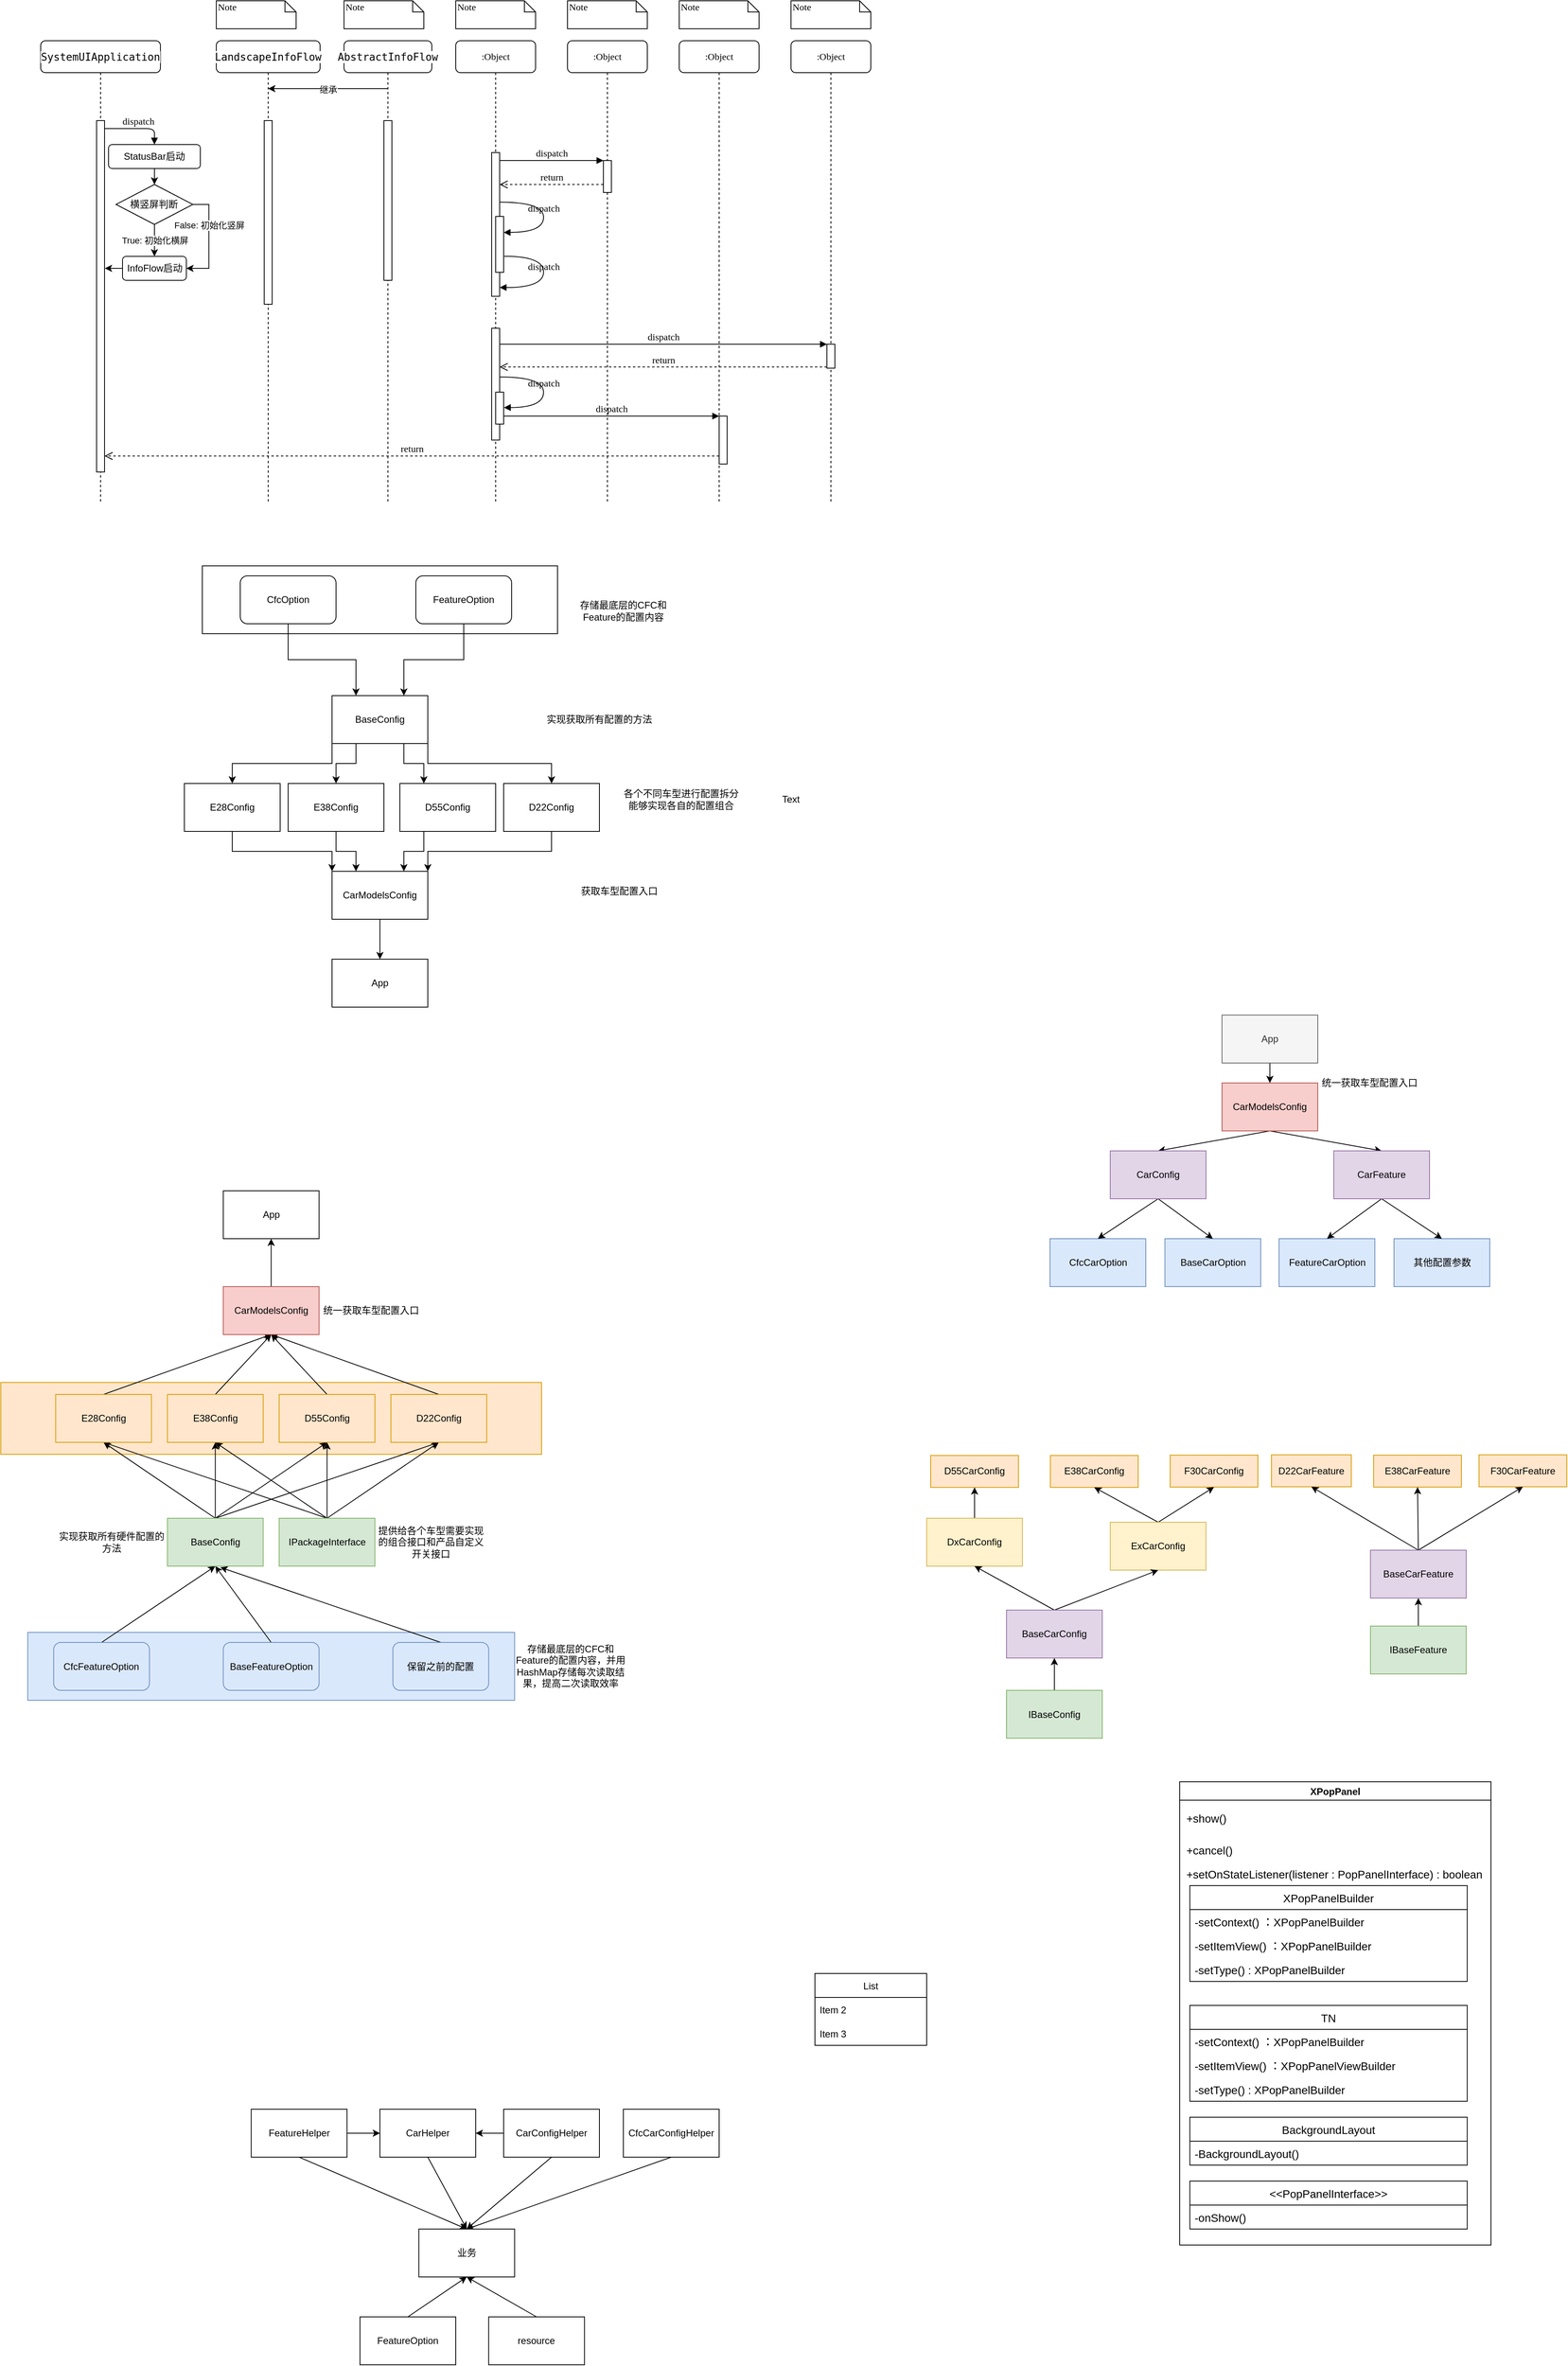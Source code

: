 <mxfile version="20.3.2" type="github">
  <diagram name="Page-1" id="13e1069c-82ec-6db2-03f1-153e76fe0fe0">
    <mxGraphModel dx="3411" dy="1058" grid="1" gridSize="10" guides="1" tooltips="1" connect="1" arrows="1" fold="1" page="1" pageScale="1" pageWidth="1100" pageHeight="850" background="none" math="0" shadow="0">
      <root>
        <mxCell id="0" />
        <mxCell id="1" parent="0" />
        <mxCell id="REH5YeQ6EN0uK2ZwVJsP-51" value="" style="rounded=0;whiteSpace=wrap;html=1;fillColor=#ffe6cc;strokeColor=#d79b00;" parent="1" vertex="1">
          <mxGeometry x="-30" y="1760" width="677.5" height="90" as="geometry" />
        </mxCell>
        <mxCell id="7baba1c4bc27f4b0-2" value="&lt;pre style=&quot;font-family: &amp;quot;JetBrains Mono&amp;quot;, monospace; font-size: 9.8pt;&quot;&gt;&lt;span style=&quot;background-color: rgb(255, 255, 255);&quot;&gt;LandscapeInfoFlow&lt;/span&gt;&lt;/pre&gt;" style="shape=umlLifeline;perimeter=lifelinePerimeter;whiteSpace=wrap;html=1;container=1;collapsible=0;recursiveResize=0;outlineConnect=0;rounded=1;shadow=0;comic=0;labelBackgroundColor=none;strokeWidth=1;fontFamily=Verdana;fontSize=12;align=center;" parent="1" vertex="1">
          <mxGeometry x="240" y="80" width="130" height="580" as="geometry" />
        </mxCell>
        <mxCell id="7baba1c4bc27f4b0-10" value="" style="html=1;points=[];perimeter=orthogonalPerimeter;rounded=0;shadow=0;comic=0;labelBackgroundColor=none;strokeWidth=1;fontFamily=Verdana;fontSize=12;align=center;" parent="7baba1c4bc27f4b0-2" vertex="1">
          <mxGeometry x="60" y="100" width="10" height="230" as="geometry" />
        </mxCell>
        <mxCell id="7baba1c4bc27f4b0-3" value="&lt;pre style=&quot;font-family: &amp;quot;JetBrains Mono&amp;quot;, monospace; font-size: 9.8pt;&quot;&gt;&lt;span style=&quot;background-color: rgb(255, 255, 255);&quot;&gt;AbstractInfoFlow&lt;/span&gt;&lt;/pre&gt;" style="shape=umlLifeline;perimeter=lifelinePerimeter;whiteSpace=wrap;html=1;container=1;collapsible=0;recursiveResize=0;outlineConnect=0;rounded=1;shadow=0;comic=0;labelBackgroundColor=none;strokeWidth=1;fontFamily=Verdana;fontSize=12;align=center;" parent="1" vertex="1">
          <mxGeometry x="400" y="80" width="110" height="580" as="geometry" />
        </mxCell>
        <mxCell id="7baba1c4bc27f4b0-13" value="" style="html=1;points=[];perimeter=orthogonalPerimeter;rounded=0;shadow=0;comic=0;labelBackgroundColor=none;strokeWidth=1;fontFamily=Verdana;fontSize=12;align=center;" parent="7baba1c4bc27f4b0-3" vertex="1">
          <mxGeometry x="50" y="100" width="10" height="200" as="geometry" />
        </mxCell>
        <mxCell id="7baba1c4bc27f4b0-4" value=":Object" style="shape=umlLifeline;perimeter=lifelinePerimeter;whiteSpace=wrap;html=1;container=1;collapsible=0;recursiveResize=0;outlineConnect=0;rounded=1;shadow=0;comic=0;labelBackgroundColor=none;strokeWidth=1;fontFamily=Verdana;fontSize=12;align=center;" parent="1" vertex="1">
          <mxGeometry x="540" y="80" width="100" height="580" as="geometry" />
        </mxCell>
        <mxCell id="7baba1c4bc27f4b0-5" value=":Object" style="shape=umlLifeline;perimeter=lifelinePerimeter;whiteSpace=wrap;html=1;container=1;collapsible=0;recursiveResize=0;outlineConnect=0;rounded=1;shadow=0;comic=0;labelBackgroundColor=none;strokeWidth=1;fontFamily=Verdana;fontSize=12;align=center;" parent="1" vertex="1">
          <mxGeometry x="680" y="80" width="100" height="580" as="geometry" />
        </mxCell>
        <mxCell id="7baba1c4bc27f4b0-6" value=":Object" style="shape=umlLifeline;perimeter=lifelinePerimeter;whiteSpace=wrap;html=1;container=1;collapsible=0;recursiveResize=0;outlineConnect=0;rounded=1;shadow=0;comic=0;labelBackgroundColor=none;strokeWidth=1;fontFamily=Verdana;fontSize=12;align=center;" parent="1" vertex="1">
          <mxGeometry x="820" y="80" width="100" height="580" as="geometry" />
        </mxCell>
        <mxCell id="7baba1c4bc27f4b0-7" value=":Object" style="shape=umlLifeline;perimeter=lifelinePerimeter;whiteSpace=wrap;html=1;container=1;collapsible=0;recursiveResize=0;outlineConnect=0;rounded=1;shadow=0;comic=0;labelBackgroundColor=none;strokeWidth=1;fontFamily=Verdana;fontSize=12;align=center;" parent="1" vertex="1">
          <mxGeometry x="960" y="80" width="100" height="580" as="geometry" />
        </mxCell>
        <mxCell id="7baba1c4bc27f4b0-8" value="&lt;pre style=&quot;font-family: &amp;quot;JetBrains Mono&amp;quot;, monospace; font-size: 9.8pt;&quot;&gt;&lt;span style=&quot;background-color: rgb(255, 255, 255);&quot;&gt;SystemUIApplication&lt;/span&gt;&lt;/pre&gt;" style="shape=umlLifeline;perimeter=lifelinePerimeter;whiteSpace=wrap;html=1;container=1;collapsible=0;recursiveResize=0;outlineConnect=0;rounded=1;shadow=0;comic=0;labelBackgroundColor=none;strokeWidth=1;fontFamily=Verdana;fontSize=12;align=center;" parent="1" vertex="1">
          <mxGeometry x="20" y="80" width="150" height="580" as="geometry" />
        </mxCell>
        <mxCell id="7baba1c4bc27f4b0-9" value="" style="html=1;points=[];perimeter=orthogonalPerimeter;rounded=0;shadow=0;comic=0;labelBackgroundColor=none;strokeWidth=1;fontFamily=Verdana;fontSize=12;align=center;" parent="7baba1c4bc27f4b0-8" vertex="1">
          <mxGeometry x="70" y="100" width="10" height="440" as="geometry" />
        </mxCell>
        <mxCell id="kc6IpkDuehsyUQbkv5Yk-7" value="True: 初始化横屏" style="edgeStyle=orthogonalEdgeStyle;rounded=0;orthogonalLoop=1;jettySize=auto;html=1;exitX=0.5;exitY=1;exitDx=0;exitDy=0;entryX=0.5;entryY=0;entryDx=0;entryDy=0;fontColor=#000000;" parent="7baba1c4bc27f4b0-8" source="kc6IpkDuehsyUQbkv5Yk-4" target="kc6IpkDuehsyUQbkv5Yk-6" edge="1">
          <mxGeometry relative="1" as="geometry" />
        </mxCell>
        <mxCell id="kc6IpkDuehsyUQbkv5Yk-8" style="edgeStyle=orthogonalEdgeStyle;rounded=0;orthogonalLoop=1;jettySize=auto;html=1;exitX=1;exitY=0.5;exitDx=0;exitDy=0;entryX=1;entryY=0.5;entryDx=0;entryDy=0;fontColor=#000000;" parent="7baba1c4bc27f4b0-8" source="kc6IpkDuehsyUQbkv5Yk-4" target="kc6IpkDuehsyUQbkv5Yk-6" edge="1">
          <mxGeometry relative="1" as="geometry" />
        </mxCell>
        <mxCell id="kc6IpkDuehsyUQbkv5Yk-9" value="False: 初始化竖屏" style="edgeLabel;html=1;align=center;verticalAlign=middle;resizable=0;points=[];fontColor=#000000;" parent="kc6IpkDuehsyUQbkv5Yk-8" vertex="1" connectable="0">
          <mxGeometry x="-0.383" relative="1" as="geometry">
            <mxPoint y="6" as="offset" />
          </mxGeometry>
        </mxCell>
        <mxCell id="kc6IpkDuehsyUQbkv5Yk-4" value="横竖屏判断" style="rhombus;whiteSpace=wrap;html=1;labelBackgroundColor=#FFFFFF;fontColor=#000000;" parent="7baba1c4bc27f4b0-8" vertex="1">
          <mxGeometry x="94.38" y="180" width="96.25" height="50" as="geometry" />
        </mxCell>
        <mxCell id="kc6IpkDuehsyUQbkv5Yk-5" style="edgeStyle=orthogonalEdgeStyle;rounded=0;orthogonalLoop=1;jettySize=auto;html=1;exitX=0.5;exitY=1;exitDx=0;exitDy=0;entryX=0.5;entryY=0;entryDx=0;entryDy=0;fontColor=#000000;" parent="7baba1c4bc27f4b0-8" source="kc6IpkDuehsyUQbkv5Yk-1" target="kc6IpkDuehsyUQbkv5Yk-4" edge="1">
          <mxGeometry relative="1" as="geometry" />
        </mxCell>
        <mxCell id="kc6IpkDuehsyUQbkv5Yk-1" value="StatusBar启动" style="rounded=1;whiteSpace=wrap;html=1;labelBackgroundColor=#FFFFFF;fontColor=#000000;" parent="7baba1c4bc27f4b0-8" vertex="1">
          <mxGeometry x="85" y="130" width="115" height="30" as="geometry" />
        </mxCell>
        <mxCell id="7baba1c4bc27f4b0-11" value="dispatch" style="html=1;verticalAlign=bottom;endArrow=block;labelBackgroundColor=none;fontFamily=Verdana;fontSize=12;edgeStyle=elbowEdgeStyle;elbow=vertical;entryX=0.5;entryY=0;entryDx=0;entryDy=0;" parent="7baba1c4bc27f4b0-8" source="7baba1c4bc27f4b0-9" target="kc6IpkDuehsyUQbkv5Yk-1" edge="1">
          <mxGeometry relative="1" as="geometry">
            <mxPoint x="200" y="100" as="sourcePoint" />
            <Array as="points">
              <mxPoint x="190" y="110" />
            </Array>
          </mxGeometry>
        </mxCell>
        <mxCell id="kc6IpkDuehsyUQbkv5Yk-10" style="edgeStyle=orthogonalEdgeStyle;rounded=0;orthogonalLoop=1;jettySize=auto;html=1;exitX=0;exitY=0.5;exitDx=0;exitDy=0;entryX=1.043;entryY=0.421;entryDx=0;entryDy=0;entryPerimeter=0;fontColor=#000000;" parent="7baba1c4bc27f4b0-8" source="kc6IpkDuehsyUQbkv5Yk-6" target="7baba1c4bc27f4b0-9" edge="1">
          <mxGeometry relative="1" as="geometry" />
        </mxCell>
        <mxCell id="kc6IpkDuehsyUQbkv5Yk-6" value="InfoFlow启动" style="rounded=1;whiteSpace=wrap;html=1;labelBackgroundColor=#FFFFFF;fontColor=#000000;" parent="7baba1c4bc27f4b0-8" vertex="1">
          <mxGeometry x="102.5" y="270" width="80" height="30" as="geometry" />
        </mxCell>
        <mxCell id="7baba1c4bc27f4b0-16" value="" style="html=1;points=[];perimeter=orthogonalPerimeter;rounded=0;shadow=0;comic=0;labelBackgroundColor=none;strokeWidth=1;fontFamily=Verdana;fontSize=12;align=center;" parent="1" vertex="1">
          <mxGeometry x="585" y="220" width="10" height="180" as="geometry" />
        </mxCell>
        <mxCell id="7baba1c4bc27f4b0-19" value="" style="html=1;points=[];perimeter=orthogonalPerimeter;rounded=0;shadow=0;comic=0;labelBackgroundColor=none;strokeWidth=1;fontFamily=Verdana;fontSize=12;align=center;" parent="1" vertex="1">
          <mxGeometry x="725" y="230" width="10" height="40" as="geometry" />
        </mxCell>
        <mxCell id="7baba1c4bc27f4b0-20" value="dispatch" style="html=1;verticalAlign=bottom;endArrow=block;entryX=0;entryY=0;labelBackgroundColor=none;fontFamily=Verdana;fontSize=12;edgeStyle=elbowEdgeStyle;elbow=vertical;" parent="1" source="7baba1c4bc27f4b0-16" target="7baba1c4bc27f4b0-19" edge="1">
          <mxGeometry relative="1" as="geometry">
            <mxPoint x="650" y="230" as="sourcePoint" />
          </mxGeometry>
        </mxCell>
        <mxCell id="7baba1c4bc27f4b0-21" value="return" style="html=1;verticalAlign=bottom;endArrow=open;dashed=1;endSize=8;labelBackgroundColor=none;fontFamily=Verdana;fontSize=12;edgeStyle=elbowEdgeStyle;elbow=vertical;" parent="1" source="7baba1c4bc27f4b0-19" target="7baba1c4bc27f4b0-16" edge="1">
          <mxGeometry relative="1" as="geometry">
            <mxPoint x="650" y="306" as="targetPoint" />
            <Array as="points">
              <mxPoint x="670" y="260" />
              <mxPoint x="700" y="260" />
            </Array>
          </mxGeometry>
        </mxCell>
        <mxCell id="7baba1c4bc27f4b0-22" value="" style="html=1;points=[];perimeter=orthogonalPerimeter;rounded=0;shadow=0;comic=0;labelBackgroundColor=none;strokeWidth=1;fontFamily=Verdana;fontSize=12;align=center;" parent="1" vertex="1">
          <mxGeometry x="585" y="440" width="10" height="140" as="geometry" />
        </mxCell>
        <mxCell id="7baba1c4bc27f4b0-25" value="" style="html=1;points=[];perimeter=orthogonalPerimeter;rounded=0;shadow=0;comic=0;labelBackgroundColor=none;strokeColor=#000000;strokeWidth=1;fillColor=#FFFFFF;fontFamily=Verdana;fontSize=12;fontColor=#000000;align=center;" parent="1" vertex="1">
          <mxGeometry x="1005" y="460" width="10" height="30" as="geometry" />
        </mxCell>
        <mxCell id="7baba1c4bc27f4b0-26" value="dispatch" style="html=1;verticalAlign=bottom;endArrow=block;entryX=0;entryY=0;labelBackgroundColor=none;fontFamily=Verdana;fontSize=12;" parent="1" source="7baba1c4bc27f4b0-22" target="7baba1c4bc27f4b0-25" edge="1">
          <mxGeometry relative="1" as="geometry">
            <mxPoint x="930" y="340" as="sourcePoint" />
          </mxGeometry>
        </mxCell>
        <mxCell id="7baba1c4bc27f4b0-27" value="return" style="html=1;verticalAlign=bottom;endArrow=open;dashed=1;endSize=8;exitX=0;exitY=0.95;labelBackgroundColor=none;fontFamily=Verdana;fontSize=12;" parent="1" source="7baba1c4bc27f4b0-25" target="7baba1c4bc27f4b0-22" edge="1">
          <mxGeometry relative="1" as="geometry">
            <mxPoint x="930" y="416" as="targetPoint" />
          </mxGeometry>
        </mxCell>
        <mxCell id="7baba1c4bc27f4b0-28" value="" style="html=1;points=[];perimeter=orthogonalPerimeter;rounded=0;shadow=0;comic=0;labelBackgroundColor=none;strokeWidth=1;fontFamily=Verdana;fontSize=12;align=center;" parent="1" vertex="1">
          <mxGeometry x="870" y="550" width="10" height="60" as="geometry" />
        </mxCell>
        <mxCell id="7baba1c4bc27f4b0-29" value="dispatch" style="html=1;verticalAlign=bottom;endArrow=block;entryX=0;entryY=0;labelBackgroundColor=none;fontFamily=Verdana;fontSize=12;edgeStyle=elbowEdgeStyle;elbow=vertical;" parent="1" source="7baba1c4bc27f4b0-37" target="7baba1c4bc27f4b0-28" edge="1">
          <mxGeometry relative="1" as="geometry">
            <mxPoint x="800" y="550" as="sourcePoint" />
          </mxGeometry>
        </mxCell>
        <mxCell id="7baba1c4bc27f4b0-30" value="return" style="html=1;verticalAlign=bottom;endArrow=open;dashed=1;endSize=8;labelBackgroundColor=none;fontFamily=Verdana;fontSize=12;edgeStyle=elbowEdgeStyle;elbow=vertical;" parent="1" source="7baba1c4bc27f4b0-28" target="7baba1c4bc27f4b0-9" edge="1">
          <mxGeometry relative="1" as="geometry">
            <mxPoint x="800" y="626" as="targetPoint" />
            <Array as="points">
              <mxPoint x="570" y="600" />
            </Array>
          </mxGeometry>
        </mxCell>
        <mxCell id="7baba1c4bc27f4b0-34" value="" style="html=1;points=[];perimeter=orthogonalPerimeter;rounded=0;shadow=0;comic=0;labelBackgroundColor=none;strokeWidth=1;fontFamily=Verdana;fontSize=12;align=center;" parent="1" vertex="1">
          <mxGeometry x="590" y="300" width="10" height="70" as="geometry" />
        </mxCell>
        <mxCell id="7baba1c4bc27f4b0-35" value="dispatch" style="html=1;verticalAlign=bottom;endArrow=block;labelBackgroundColor=none;fontFamily=Verdana;fontSize=12;elbow=vertical;edgeStyle=orthogonalEdgeStyle;curved=1;entryX=1;entryY=0.286;entryPerimeter=0;exitX=1.038;exitY=0.345;exitPerimeter=0;" parent="1" source="7baba1c4bc27f4b0-16" target="7baba1c4bc27f4b0-34" edge="1">
          <mxGeometry relative="1" as="geometry">
            <mxPoint x="465" y="230" as="sourcePoint" />
            <mxPoint x="595" y="230" as="targetPoint" />
            <Array as="points">
              <mxPoint x="650" y="282" />
              <mxPoint x="650" y="320" />
            </Array>
          </mxGeometry>
        </mxCell>
        <mxCell id="7baba1c4bc27f4b0-36" value="dispatch" style="html=1;verticalAlign=bottom;endArrow=block;labelBackgroundColor=none;fontFamily=Verdana;fontSize=12;elbow=vertical;edgeStyle=orthogonalEdgeStyle;curved=1;exitX=1.066;exitY=0.713;exitPerimeter=0;" parent="1" source="7baba1c4bc27f4b0-34" edge="1">
          <mxGeometry relative="1" as="geometry">
            <mxPoint x="610.333" y="350" as="sourcePoint" />
            <mxPoint x="595" y="389" as="targetPoint" />
            <Array as="points">
              <mxPoint x="650" y="350" />
              <mxPoint x="650" y="389" />
            </Array>
          </mxGeometry>
        </mxCell>
        <mxCell id="7baba1c4bc27f4b0-37" value="" style="html=1;points=[];perimeter=orthogonalPerimeter;rounded=0;shadow=0;comic=0;labelBackgroundColor=none;strokeWidth=1;fontFamily=Verdana;fontSize=12;align=center;" parent="1" vertex="1">
          <mxGeometry x="590" y="520" width="10" height="40" as="geometry" />
        </mxCell>
        <mxCell id="7baba1c4bc27f4b0-39" value="dispatch" style="html=1;verticalAlign=bottom;endArrow=block;labelBackgroundColor=none;fontFamily=Verdana;fontSize=12;elbow=vertical;edgeStyle=orthogonalEdgeStyle;curved=1;entryX=1;entryY=0.286;entryPerimeter=0;exitX=1.038;exitY=0.345;exitPerimeter=0;" parent="1" edge="1">
          <mxGeometry relative="1" as="geometry">
            <mxPoint x="595.333" y="501" as="sourcePoint" />
            <mxPoint x="600.333" y="539.333" as="targetPoint" />
            <Array as="points">
              <mxPoint x="650" y="501" />
              <mxPoint x="650" y="539" />
            </Array>
          </mxGeometry>
        </mxCell>
        <mxCell id="7baba1c4bc27f4b0-41" value="Note" style="shape=note;whiteSpace=wrap;html=1;size=14;verticalAlign=top;align=left;spacingTop=-6;rounded=0;shadow=0;comic=0;labelBackgroundColor=none;strokeWidth=1;fontFamily=Verdana;fontSize=12" parent="1" vertex="1">
          <mxGeometry x="240" y="30" width="100" height="35" as="geometry" />
        </mxCell>
        <mxCell id="7baba1c4bc27f4b0-42" value="Note" style="shape=note;whiteSpace=wrap;html=1;size=14;verticalAlign=top;align=left;spacingTop=-6;rounded=0;shadow=0;comic=0;labelBackgroundColor=none;strokeWidth=1;fontFamily=Verdana;fontSize=12" parent="1" vertex="1">
          <mxGeometry x="400" y="30" width="100" height="35" as="geometry" />
        </mxCell>
        <mxCell id="7baba1c4bc27f4b0-43" value="Note" style="shape=note;whiteSpace=wrap;html=1;size=14;verticalAlign=top;align=left;spacingTop=-6;rounded=0;shadow=0;comic=0;labelBackgroundColor=none;strokeWidth=1;fontFamily=Verdana;fontSize=12" parent="1" vertex="1">
          <mxGeometry x="540" y="30" width="100" height="35" as="geometry" />
        </mxCell>
        <mxCell id="7baba1c4bc27f4b0-44" value="Note" style="shape=note;whiteSpace=wrap;html=1;size=14;verticalAlign=top;align=left;spacingTop=-6;rounded=0;shadow=0;comic=0;labelBackgroundColor=none;strokeWidth=1;fontFamily=Verdana;fontSize=12" parent="1" vertex="1">
          <mxGeometry x="680" y="30" width="100" height="35" as="geometry" />
        </mxCell>
        <mxCell id="7baba1c4bc27f4b0-45" value="Note" style="shape=note;whiteSpace=wrap;html=1;size=14;verticalAlign=top;align=left;spacingTop=-6;rounded=0;shadow=0;comic=0;labelBackgroundColor=none;strokeWidth=1;fontFamily=Verdana;fontSize=12" parent="1" vertex="1">
          <mxGeometry x="820" y="30" width="100" height="35" as="geometry" />
        </mxCell>
        <mxCell id="7baba1c4bc27f4b0-46" value="Note" style="shape=note;whiteSpace=wrap;html=1;size=14;verticalAlign=top;align=left;spacingTop=-6;rounded=0;shadow=0;comic=0;labelBackgroundColor=none;strokeWidth=1;fontFamily=Verdana;fontSize=12" parent="1" vertex="1">
          <mxGeometry x="960" y="30" width="100" height="35" as="geometry" />
        </mxCell>
        <mxCell id="kc6IpkDuehsyUQbkv5Yk-12" value="" style="endArrow=classic;html=1;rounded=0;fontColor=#000000;" parent="1" source="7baba1c4bc27f4b0-3" target="7baba1c4bc27f4b0-2" edge="1">
          <mxGeometry width="50" height="50" relative="1" as="geometry">
            <mxPoint x="390" y="160" as="sourcePoint" />
            <mxPoint x="420" y="90" as="targetPoint" />
            <Array as="points">
              <mxPoint x="380" y="140" />
            </Array>
          </mxGeometry>
        </mxCell>
        <mxCell id="kc6IpkDuehsyUQbkv5Yk-13" value="继承" style="edgeLabel;html=1;align=center;verticalAlign=middle;resizable=0;points=[];fontColor=#000000;" parent="kc6IpkDuehsyUQbkv5Yk-12" vertex="1" connectable="0">
          <mxGeometry x="0.119" y="1" relative="1" as="geometry">
            <mxPoint x="9" as="offset" />
          </mxGeometry>
        </mxCell>
        <mxCell id="REH5YeQ6EN0uK2ZwVJsP-4" value="" style="verticalLabelPosition=bottom;verticalAlign=top;html=1;shape=mxgraph.basic.rect;fillColor2=none;strokeWidth=1;size=20;indent=5;" parent="1" vertex="1">
          <mxGeometry x="222.5" y="737.5" width="445" height="85" as="geometry" />
        </mxCell>
        <mxCell id="REH5YeQ6EN0uK2ZwVJsP-11" style="edgeStyle=orthogonalEdgeStyle;rounded=0;orthogonalLoop=1;jettySize=auto;html=1;exitX=0.5;exitY=1;exitDx=0;exitDy=0;entryX=0.25;entryY=0;entryDx=0;entryDy=0;" parent="1" source="REH5YeQ6EN0uK2ZwVJsP-1" target="REH5YeQ6EN0uK2ZwVJsP-10" edge="1">
          <mxGeometry relative="1" as="geometry" />
        </mxCell>
        <mxCell id="REH5YeQ6EN0uK2ZwVJsP-1" value="CfcOption" style="rounded=1;whiteSpace=wrap;html=1;" parent="1" vertex="1">
          <mxGeometry x="270" y="750" width="120" height="60" as="geometry" />
        </mxCell>
        <mxCell id="REH5YeQ6EN0uK2ZwVJsP-12" style="edgeStyle=orthogonalEdgeStyle;rounded=0;orthogonalLoop=1;jettySize=auto;html=1;entryX=0.75;entryY=0;entryDx=0;entryDy=0;" parent="1" source="REH5YeQ6EN0uK2ZwVJsP-2" target="REH5YeQ6EN0uK2ZwVJsP-10" edge="1">
          <mxGeometry relative="1" as="geometry" />
        </mxCell>
        <mxCell id="REH5YeQ6EN0uK2ZwVJsP-2" value="FeatureOption" style="rounded=1;whiteSpace=wrap;html=1;" parent="1" vertex="1">
          <mxGeometry x="490" y="750" width="120" height="60" as="geometry" />
        </mxCell>
        <mxCell id="REH5YeQ6EN0uK2ZwVJsP-19" style="edgeStyle=orthogonalEdgeStyle;rounded=0;orthogonalLoop=1;jettySize=auto;html=1;exitX=0;exitY=1;exitDx=0;exitDy=0;entryX=0.5;entryY=0;entryDx=0;entryDy=0;" parent="1" source="REH5YeQ6EN0uK2ZwVJsP-10" target="REH5YeQ6EN0uK2ZwVJsP-15" edge="1">
          <mxGeometry relative="1" as="geometry" />
        </mxCell>
        <mxCell id="REH5YeQ6EN0uK2ZwVJsP-20" style="edgeStyle=orthogonalEdgeStyle;rounded=0;orthogonalLoop=1;jettySize=auto;html=1;exitX=0.25;exitY=1;exitDx=0;exitDy=0;" parent="1" source="REH5YeQ6EN0uK2ZwVJsP-10" target="REH5YeQ6EN0uK2ZwVJsP-16" edge="1">
          <mxGeometry relative="1" as="geometry" />
        </mxCell>
        <mxCell id="REH5YeQ6EN0uK2ZwVJsP-21" style="edgeStyle=orthogonalEdgeStyle;rounded=0;orthogonalLoop=1;jettySize=auto;html=1;exitX=0.75;exitY=1;exitDx=0;exitDy=0;entryX=0.25;entryY=0;entryDx=0;entryDy=0;" parent="1" source="REH5YeQ6EN0uK2ZwVJsP-10" target="REH5YeQ6EN0uK2ZwVJsP-17" edge="1">
          <mxGeometry relative="1" as="geometry" />
        </mxCell>
        <mxCell id="REH5YeQ6EN0uK2ZwVJsP-22" style="edgeStyle=orthogonalEdgeStyle;rounded=0;orthogonalLoop=1;jettySize=auto;html=1;exitX=1;exitY=1;exitDx=0;exitDy=0;entryX=0.5;entryY=0;entryDx=0;entryDy=0;" parent="1" source="REH5YeQ6EN0uK2ZwVJsP-10" target="REH5YeQ6EN0uK2ZwVJsP-18" edge="1">
          <mxGeometry relative="1" as="geometry" />
        </mxCell>
        <mxCell id="REH5YeQ6EN0uK2ZwVJsP-10" value="BaseConfig" style="rounded=0;whiteSpace=wrap;html=1;" parent="1" vertex="1">
          <mxGeometry x="385" y="900" width="120" height="60" as="geometry" />
        </mxCell>
        <mxCell id="REH5YeQ6EN0uK2ZwVJsP-13" value="存储最底层的CFC和Feature的配置内容" style="text;html=1;strokeColor=none;fillColor=none;align=center;verticalAlign=middle;whiteSpace=wrap;rounded=0;" parent="1" vertex="1">
          <mxGeometry x="680" y="767.5" width="140" height="52.5" as="geometry" />
        </mxCell>
        <mxCell id="REH5YeQ6EN0uK2ZwVJsP-14" value="实现获取所有配置的方法" style="text;html=1;strokeColor=none;fillColor=none;align=center;verticalAlign=middle;whiteSpace=wrap;rounded=0;" parent="1" vertex="1">
          <mxGeometry x="650" y="905" width="140" height="50" as="geometry" />
        </mxCell>
        <mxCell id="REH5YeQ6EN0uK2ZwVJsP-26" style="edgeStyle=orthogonalEdgeStyle;rounded=0;orthogonalLoop=1;jettySize=auto;html=1;exitX=0.5;exitY=1;exitDx=0;exitDy=0;entryX=0;entryY=0;entryDx=0;entryDy=0;" parent="1" source="REH5YeQ6EN0uK2ZwVJsP-15" target="REH5YeQ6EN0uK2ZwVJsP-24" edge="1">
          <mxGeometry relative="1" as="geometry" />
        </mxCell>
        <mxCell id="REH5YeQ6EN0uK2ZwVJsP-15" value="E28Config" style="rounded=0;whiteSpace=wrap;html=1;" parent="1" vertex="1">
          <mxGeometry x="200" y="1010" width="120" height="60" as="geometry" />
        </mxCell>
        <mxCell id="REH5YeQ6EN0uK2ZwVJsP-27" style="edgeStyle=orthogonalEdgeStyle;rounded=0;orthogonalLoop=1;jettySize=auto;html=1;exitX=0.5;exitY=1;exitDx=0;exitDy=0;entryX=0.25;entryY=0;entryDx=0;entryDy=0;" parent="1" source="REH5YeQ6EN0uK2ZwVJsP-16" target="REH5YeQ6EN0uK2ZwVJsP-24" edge="1">
          <mxGeometry relative="1" as="geometry" />
        </mxCell>
        <mxCell id="REH5YeQ6EN0uK2ZwVJsP-16" value="E38Config" style="rounded=0;whiteSpace=wrap;html=1;" parent="1" vertex="1">
          <mxGeometry x="330" y="1010" width="120" height="60" as="geometry" />
        </mxCell>
        <mxCell id="REH5YeQ6EN0uK2ZwVJsP-28" style="edgeStyle=orthogonalEdgeStyle;rounded=0;orthogonalLoop=1;jettySize=auto;html=1;exitX=0.25;exitY=1;exitDx=0;exitDy=0;entryX=0.75;entryY=0;entryDx=0;entryDy=0;" parent="1" source="REH5YeQ6EN0uK2ZwVJsP-17" target="REH5YeQ6EN0uK2ZwVJsP-24" edge="1">
          <mxGeometry relative="1" as="geometry" />
        </mxCell>
        <mxCell id="REH5YeQ6EN0uK2ZwVJsP-17" value="D55Config" style="rounded=0;whiteSpace=wrap;html=1;" parent="1" vertex="1">
          <mxGeometry x="470" y="1010" width="120" height="60" as="geometry" />
        </mxCell>
        <mxCell id="REH5YeQ6EN0uK2ZwVJsP-29" style="edgeStyle=orthogonalEdgeStyle;rounded=0;orthogonalLoop=1;jettySize=auto;html=1;exitX=0.5;exitY=1;exitDx=0;exitDy=0;entryX=1;entryY=0;entryDx=0;entryDy=0;" parent="1" source="REH5YeQ6EN0uK2ZwVJsP-18" target="REH5YeQ6EN0uK2ZwVJsP-24" edge="1">
          <mxGeometry relative="1" as="geometry" />
        </mxCell>
        <mxCell id="REH5YeQ6EN0uK2ZwVJsP-18" value="D22Config" style="rounded=0;whiteSpace=wrap;html=1;" parent="1" vertex="1">
          <mxGeometry x="600" y="1010" width="120" height="60" as="geometry" />
        </mxCell>
        <mxCell id="REH5YeQ6EN0uK2ZwVJsP-23" value="各个不同车型进行配置拆分&lt;br&gt;能够实现各自的配置组合" style="text;html=1;strokeColor=none;fillColor=none;align=center;verticalAlign=middle;whiteSpace=wrap;rounded=0;" parent="1" vertex="1">
          <mxGeometry x="735" y="1000" width="175" height="60" as="geometry" />
        </mxCell>
        <mxCell id="REH5YeQ6EN0uK2ZwVJsP-33" style="edgeStyle=orthogonalEdgeStyle;rounded=0;orthogonalLoop=1;jettySize=auto;html=1;exitX=0.5;exitY=1;exitDx=0;exitDy=0;entryX=0.5;entryY=0;entryDx=0;entryDy=0;" parent="1" source="REH5YeQ6EN0uK2ZwVJsP-24" target="REH5YeQ6EN0uK2ZwVJsP-32" edge="1">
          <mxGeometry relative="1" as="geometry" />
        </mxCell>
        <mxCell id="REH5YeQ6EN0uK2ZwVJsP-24" value="CarModelsConfig" style="rounded=0;whiteSpace=wrap;html=1;" parent="1" vertex="1">
          <mxGeometry x="385" y="1120" width="120" height="60" as="geometry" />
        </mxCell>
        <mxCell id="REH5YeQ6EN0uK2ZwVJsP-31" value="获取车型配置入口" style="text;html=1;strokeColor=none;fillColor=none;align=center;verticalAlign=middle;whiteSpace=wrap;rounded=0;" parent="1" vertex="1">
          <mxGeometry x="680" y="1120" width="130" height="50" as="geometry" />
        </mxCell>
        <mxCell id="REH5YeQ6EN0uK2ZwVJsP-32" value="App" style="rounded=0;whiteSpace=wrap;html=1;" parent="1" vertex="1">
          <mxGeometry x="385" y="1230" width="120" height="60" as="geometry" />
        </mxCell>
        <mxCell id="REH5YeQ6EN0uK2ZwVJsP-34" value="Text" style="text;html=1;strokeColor=none;fillColor=none;align=center;verticalAlign=middle;whiteSpace=wrap;rounded=0;" parent="1" vertex="1">
          <mxGeometry x="930" y="1015" width="60" height="30" as="geometry" />
        </mxCell>
        <mxCell id="REH5YeQ6EN0uK2ZwVJsP-36" value="" style="verticalLabelPosition=bottom;verticalAlign=top;html=1;shape=mxgraph.basic.rect;fillColor2=none;strokeWidth=1;size=20;indent=5;fillColor=#dae8fc;strokeColor=#6c8ebf;" parent="1" vertex="1">
          <mxGeometry x="3.75" y="2073" width="610" height="85" as="geometry" />
        </mxCell>
        <mxCell id="REH5YeQ6EN0uK2ZwVJsP-70" style="edgeStyle=none;rounded=0;orthogonalLoop=1;jettySize=auto;html=1;exitX=0.5;exitY=0;exitDx=0;exitDy=0;entryX=0.5;entryY=1;entryDx=0;entryDy=0;" parent="1" source="REH5YeQ6EN0uK2ZwVJsP-37" target="REH5YeQ6EN0uK2ZwVJsP-40" edge="1">
          <mxGeometry relative="1" as="geometry" />
        </mxCell>
        <mxCell id="REH5YeQ6EN0uK2ZwVJsP-37" value="CfcFeatureOption" style="rounded=1;whiteSpace=wrap;html=1;fillColor=#dae8fc;strokeColor=#6c8ebf;" parent="1" vertex="1">
          <mxGeometry x="36.25" y="2085.5" width="120" height="60" as="geometry" />
        </mxCell>
        <mxCell id="REH5YeQ6EN0uK2ZwVJsP-71" style="edgeStyle=none;rounded=0;orthogonalLoop=1;jettySize=auto;html=1;exitX=0.5;exitY=0;exitDx=0;exitDy=0;entryX=0.5;entryY=1;entryDx=0;entryDy=0;" parent="1" source="REH5YeQ6EN0uK2ZwVJsP-38" target="REH5YeQ6EN0uK2ZwVJsP-40" edge="1">
          <mxGeometry relative="1" as="geometry" />
        </mxCell>
        <mxCell id="REH5YeQ6EN0uK2ZwVJsP-38" value="BaseFeatureOption" style="rounded=1;whiteSpace=wrap;html=1;fillColor=#dae8fc;strokeColor=#6c8ebf;" parent="1" vertex="1">
          <mxGeometry x="248.75" y="2085.5" width="120" height="60" as="geometry" />
        </mxCell>
        <mxCell id="REH5YeQ6EN0uK2ZwVJsP-72" style="edgeStyle=none;rounded=0;orthogonalLoop=1;jettySize=auto;html=1;exitX=0.5;exitY=0;exitDx=0;exitDy=0;entryX=0.553;entryY=1.026;entryDx=0;entryDy=0;entryPerimeter=0;" parent="1" source="REH5YeQ6EN0uK2ZwVJsP-39" target="REH5YeQ6EN0uK2ZwVJsP-40" edge="1">
          <mxGeometry relative="1" as="geometry" />
        </mxCell>
        <mxCell id="REH5YeQ6EN0uK2ZwVJsP-39" value="保留之前的配置" style="rounded=1;whiteSpace=wrap;html=1;fillColor=#dae8fc;strokeColor=#6c8ebf;" parent="1" vertex="1">
          <mxGeometry x="461.25" y="2085.5" width="120" height="60" as="geometry" />
        </mxCell>
        <mxCell id="REH5YeQ6EN0uK2ZwVJsP-62" style="edgeStyle=none;rounded=0;orthogonalLoop=1;jettySize=auto;html=1;exitX=0.5;exitY=0;exitDx=0;exitDy=0;entryX=0.5;entryY=1;entryDx=0;entryDy=0;" parent="1" source="REH5YeQ6EN0uK2ZwVJsP-40" target="REH5YeQ6EN0uK2ZwVJsP-47" edge="1">
          <mxGeometry relative="1" as="geometry" />
        </mxCell>
        <mxCell id="REH5YeQ6EN0uK2ZwVJsP-63" style="edgeStyle=none;rounded=0;orthogonalLoop=1;jettySize=auto;html=1;exitX=0.5;exitY=0;exitDx=0;exitDy=0;entryX=0.5;entryY=1;entryDx=0;entryDy=0;" parent="1" source="REH5YeQ6EN0uK2ZwVJsP-40" target="REH5YeQ6EN0uK2ZwVJsP-48" edge="1">
          <mxGeometry relative="1" as="geometry" />
        </mxCell>
        <mxCell id="REH5YeQ6EN0uK2ZwVJsP-64" style="edgeStyle=none;rounded=0;orthogonalLoop=1;jettySize=auto;html=1;exitX=0.5;exitY=0;exitDx=0;exitDy=0;entryX=0.5;entryY=1;entryDx=0;entryDy=0;" parent="1" source="REH5YeQ6EN0uK2ZwVJsP-40" target="REH5YeQ6EN0uK2ZwVJsP-49" edge="1">
          <mxGeometry relative="1" as="geometry" />
        </mxCell>
        <mxCell id="REH5YeQ6EN0uK2ZwVJsP-65" style="edgeStyle=none;rounded=0;orthogonalLoop=1;jettySize=auto;html=1;exitX=0.5;exitY=0;exitDx=0;exitDy=0;entryX=0.5;entryY=1;entryDx=0;entryDy=0;" parent="1" source="REH5YeQ6EN0uK2ZwVJsP-40" target="REH5YeQ6EN0uK2ZwVJsP-50" edge="1">
          <mxGeometry relative="1" as="geometry" />
        </mxCell>
        <mxCell id="REH5YeQ6EN0uK2ZwVJsP-40" value="BaseConfig" style="rounded=0;whiteSpace=wrap;html=1;fillColor=#d5e8d4;strokeColor=#82b366;" parent="1" vertex="1">
          <mxGeometry x="178.75" y="1930" width="120" height="60" as="geometry" />
        </mxCell>
        <mxCell id="REH5YeQ6EN0uK2ZwVJsP-66" style="edgeStyle=none;rounded=0;orthogonalLoop=1;jettySize=auto;html=1;exitX=0.5;exitY=0;exitDx=0;exitDy=0;entryX=0.5;entryY=1;entryDx=0;entryDy=0;" parent="1" source="REH5YeQ6EN0uK2ZwVJsP-46" target="REH5YeQ6EN0uK2ZwVJsP-47" edge="1">
          <mxGeometry relative="1" as="geometry">
            <mxPoint x="103.75" y="1880" as="targetPoint" />
          </mxGeometry>
        </mxCell>
        <mxCell id="REH5YeQ6EN0uK2ZwVJsP-67" style="edgeStyle=none;rounded=0;orthogonalLoop=1;jettySize=auto;html=1;exitX=0.5;exitY=0;exitDx=0;exitDy=0;entryX=0.5;entryY=1;entryDx=0;entryDy=0;" parent="1" source="REH5YeQ6EN0uK2ZwVJsP-46" target="REH5YeQ6EN0uK2ZwVJsP-48" edge="1">
          <mxGeometry relative="1" as="geometry" />
        </mxCell>
        <mxCell id="REH5YeQ6EN0uK2ZwVJsP-68" style="edgeStyle=none;rounded=0;orthogonalLoop=1;jettySize=auto;html=1;exitX=0.5;exitY=0;exitDx=0;exitDy=0;entryX=0.5;entryY=1;entryDx=0;entryDy=0;" parent="1" source="REH5YeQ6EN0uK2ZwVJsP-46" target="REH5YeQ6EN0uK2ZwVJsP-49" edge="1">
          <mxGeometry relative="1" as="geometry" />
        </mxCell>
        <mxCell id="REH5YeQ6EN0uK2ZwVJsP-69" style="edgeStyle=none;rounded=0;orthogonalLoop=1;jettySize=auto;html=1;exitX=0.5;exitY=0;exitDx=0;exitDy=0;entryX=0.5;entryY=1;entryDx=0;entryDy=0;" parent="1" source="REH5YeQ6EN0uK2ZwVJsP-46" target="REH5YeQ6EN0uK2ZwVJsP-50" edge="1">
          <mxGeometry relative="1" as="geometry" />
        </mxCell>
        <mxCell id="REH5YeQ6EN0uK2ZwVJsP-46" value="IPackageInterface" style="rounded=0;whiteSpace=wrap;html=1;fillColor=#d5e8d4;strokeColor=#82b366;" parent="1" vertex="1">
          <mxGeometry x="318.75" y="1930" width="120" height="60" as="geometry" />
        </mxCell>
        <mxCell id="REH5YeQ6EN0uK2ZwVJsP-77" style="edgeStyle=none;rounded=0;orthogonalLoop=1;jettySize=auto;html=1;exitX=0.5;exitY=0;exitDx=0;exitDy=0;entryX=0.5;entryY=1;entryDx=0;entryDy=0;" parent="1" source="REH5YeQ6EN0uK2ZwVJsP-47" target="REH5YeQ6EN0uK2ZwVJsP-76" edge="1">
          <mxGeometry relative="1" as="geometry" />
        </mxCell>
        <mxCell id="REH5YeQ6EN0uK2ZwVJsP-47" value="E28Config" style="rounded=0;whiteSpace=wrap;html=1;fillColor=#ffe6cc;strokeColor=#d79b00;" parent="1" vertex="1">
          <mxGeometry x="38.75" y="1775" width="120" height="60" as="geometry" />
        </mxCell>
        <mxCell id="REH5YeQ6EN0uK2ZwVJsP-78" style="edgeStyle=none;rounded=0;orthogonalLoop=1;jettySize=auto;html=1;exitX=0.5;exitY=0;exitDx=0;exitDy=0;entryX=0.5;entryY=1;entryDx=0;entryDy=0;" parent="1" source="REH5YeQ6EN0uK2ZwVJsP-48" target="REH5YeQ6EN0uK2ZwVJsP-76" edge="1">
          <mxGeometry relative="1" as="geometry" />
        </mxCell>
        <mxCell id="REH5YeQ6EN0uK2ZwVJsP-48" value="E38Config" style="rounded=0;whiteSpace=wrap;html=1;fillColor=#ffe6cc;strokeColor=#d79b00;" parent="1" vertex="1">
          <mxGeometry x="178.75" y="1775" width="120" height="60" as="geometry" />
        </mxCell>
        <mxCell id="REH5YeQ6EN0uK2ZwVJsP-79" style="edgeStyle=none;rounded=0;orthogonalLoop=1;jettySize=auto;html=1;exitX=0.5;exitY=0;exitDx=0;exitDy=0;entryX=0.5;entryY=1;entryDx=0;entryDy=0;" parent="1" source="REH5YeQ6EN0uK2ZwVJsP-49" target="REH5YeQ6EN0uK2ZwVJsP-76" edge="1">
          <mxGeometry relative="1" as="geometry">
            <mxPoint x="353.75" y="1730" as="targetPoint" />
          </mxGeometry>
        </mxCell>
        <mxCell id="REH5YeQ6EN0uK2ZwVJsP-49" value="D55Config" style="rounded=0;whiteSpace=wrap;html=1;fillColor=#ffe6cc;strokeColor=#d79b00;" parent="1" vertex="1">
          <mxGeometry x="318.75" y="1775" width="120" height="60" as="geometry" />
        </mxCell>
        <mxCell id="REH5YeQ6EN0uK2ZwVJsP-80" style="edgeStyle=none;rounded=0;orthogonalLoop=1;jettySize=auto;html=1;exitX=0.5;exitY=0;exitDx=0;exitDy=0;entryX=0.5;entryY=1;entryDx=0;entryDy=0;" parent="1" source="REH5YeQ6EN0uK2ZwVJsP-50" target="REH5YeQ6EN0uK2ZwVJsP-76" edge="1">
          <mxGeometry relative="1" as="geometry" />
        </mxCell>
        <mxCell id="REH5YeQ6EN0uK2ZwVJsP-50" value="D22Config" style="rounded=0;whiteSpace=wrap;html=1;fillColor=#ffe6cc;strokeColor=#d79b00;" parent="1" vertex="1">
          <mxGeometry x="458.75" y="1775" width="120" height="60" as="geometry" />
        </mxCell>
        <mxCell id="REH5YeQ6EN0uK2ZwVJsP-73" value="存储最底层的CFC和Feature的配置内容，并用HashMap存储每次读取结果，提高二次读取效率" style="text;html=1;strokeColor=none;fillColor=none;align=center;verticalAlign=middle;whiteSpace=wrap;rounded=0;" parent="1" vertex="1">
          <mxGeometry x="613.75" y="2089" width="140" height="52.5" as="geometry" />
        </mxCell>
        <mxCell id="REH5YeQ6EN0uK2ZwVJsP-74" value="实现获取所有硬件配置的方法" style="text;html=1;strokeColor=none;fillColor=none;align=center;verticalAlign=middle;whiteSpace=wrap;rounded=0;" parent="1" vertex="1">
          <mxGeometry x="38.75" y="1935" width="140" height="50" as="geometry" />
        </mxCell>
        <mxCell id="REH5YeQ6EN0uK2ZwVJsP-75" value="提供给各个车型需要实现的组合接口和产品自定义开关接口" style="text;html=1;strokeColor=none;fillColor=none;align=center;verticalAlign=middle;whiteSpace=wrap;rounded=0;" parent="1" vertex="1">
          <mxGeometry x="438.75" y="1935" width="140" height="50" as="geometry" />
        </mxCell>
        <mxCell id="REH5YeQ6EN0uK2ZwVJsP-83" style="edgeStyle=none;rounded=0;orthogonalLoop=1;jettySize=auto;html=1;exitX=0.5;exitY=0;exitDx=0;exitDy=0;entryX=0.5;entryY=1;entryDx=0;entryDy=0;" parent="1" source="REH5YeQ6EN0uK2ZwVJsP-76" target="REH5YeQ6EN0uK2ZwVJsP-82" edge="1">
          <mxGeometry relative="1" as="geometry" />
        </mxCell>
        <mxCell id="REH5YeQ6EN0uK2ZwVJsP-76" value="CarModelsConfig" style="rounded=0;whiteSpace=wrap;html=1;fillColor=#f8cecc;strokeColor=#b85450;" parent="1" vertex="1">
          <mxGeometry x="248.75" y="1640" width="120" height="60" as="geometry" />
        </mxCell>
        <mxCell id="REH5YeQ6EN0uK2ZwVJsP-81" value="统一获取车型配置入口" style="text;html=1;strokeColor=none;fillColor=none;align=center;verticalAlign=middle;whiteSpace=wrap;rounded=0;" parent="1" vertex="1">
          <mxGeometry x="368.75" y="1645" width="130" height="50" as="geometry" />
        </mxCell>
        <mxCell id="REH5YeQ6EN0uK2ZwVJsP-82" value="App" style="rounded=0;whiteSpace=wrap;html=1;" parent="1" vertex="1">
          <mxGeometry x="248.75" y="1520" width="120" height="60" as="geometry" />
        </mxCell>
        <mxCell id="REH5YeQ6EN0uK2ZwVJsP-87" style="edgeStyle=none;rounded=0;orthogonalLoop=1;jettySize=auto;html=1;exitX=1;exitY=0.5;exitDx=0;exitDy=0;entryX=0;entryY=0.5;entryDx=0;entryDy=0;" parent="1" source="REH5YeQ6EN0uK2ZwVJsP-84" target="REH5YeQ6EN0uK2ZwVJsP-85" edge="1">
          <mxGeometry relative="1" as="geometry" />
        </mxCell>
        <mxCell id="REH5YeQ6EN0uK2ZwVJsP-90" style="edgeStyle=none;rounded=0;orthogonalLoop=1;jettySize=auto;html=1;exitX=0.5;exitY=1;exitDx=0;exitDy=0;entryX=0.5;entryY=0;entryDx=0;entryDy=0;" parent="1" source="REH5YeQ6EN0uK2ZwVJsP-84" target="REH5YeQ6EN0uK2ZwVJsP-89" edge="1">
          <mxGeometry relative="1" as="geometry" />
        </mxCell>
        <mxCell id="REH5YeQ6EN0uK2ZwVJsP-84" value="FeatureHelper" style="rounded=0;whiteSpace=wrap;html=1;" parent="1" vertex="1">
          <mxGeometry x="283.75" y="2670" width="120" height="60" as="geometry" />
        </mxCell>
        <mxCell id="REH5YeQ6EN0uK2ZwVJsP-91" style="edgeStyle=none;rounded=0;orthogonalLoop=1;jettySize=auto;html=1;exitX=0.5;exitY=1;exitDx=0;exitDy=0;entryX=0.5;entryY=0;entryDx=0;entryDy=0;" parent="1" source="REH5YeQ6EN0uK2ZwVJsP-85" target="REH5YeQ6EN0uK2ZwVJsP-89" edge="1">
          <mxGeometry relative="1" as="geometry">
            <mxPoint x="610" y="2770" as="targetPoint" />
          </mxGeometry>
        </mxCell>
        <mxCell id="REH5YeQ6EN0uK2ZwVJsP-85" value="CarHelper" style="rounded=0;whiteSpace=wrap;html=1;" parent="1" vertex="1">
          <mxGeometry x="445" y="2670" width="120" height="60" as="geometry" />
        </mxCell>
        <mxCell id="REH5YeQ6EN0uK2ZwVJsP-92" style="edgeStyle=none;rounded=0;orthogonalLoop=1;jettySize=auto;html=1;exitX=0.5;exitY=1;exitDx=0;exitDy=0;entryX=0.5;entryY=0;entryDx=0;entryDy=0;" parent="1" source="XHQAuDr_FhuC9CiQz87_-7" target="REH5YeQ6EN0uK2ZwVJsP-89" edge="1">
          <mxGeometry relative="1" as="geometry">
            <mxPoint x="745" y="2730" as="sourcePoint" />
          </mxGeometry>
        </mxCell>
        <mxCell id="REH5YeQ6EN0uK2ZwVJsP-89" value="业务" style="rounded=0;whiteSpace=wrap;html=1;" parent="1" vertex="1">
          <mxGeometry x="493.75" y="2820" width="120" height="60" as="geometry" />
        </mxCell>
        <mxCell id="XHQAuDr_FhuC9CiQz87_-42" style="edgeStyle=none;rounded=0;orthogonalLoop=1;jettySize=auto;html=1;exitX=0.5;exitY=1;exitDx=0;exitDy=0;entryX=0.5;entryY=0;entryDx=0;entryDy=0;" parent="1" source="u1V4kBowGzfQfwBK12-E-2" target="XHQAuDr_FhuC9CiQz87_-34" edge="1">
          <mxGeometry relative="1" as="geometry" />
        </mxCell>
        <mxCell id="XHQAuDr_FhuC9CiQz87_-43" style="edgeStyle=none;rounded=0;orthogonalLoop=1;jettySize=auto;html=1;exitX=0.5;exitY=1;exitDx=0;exitDy=0;entryX=0.5;entryY=0;entryDx=0;entryDy=0;" parent="1" source="u1V4kBowGzfQfwBK12-E-2" target="XHQAuDr_FhuC9CiQz87_-33" edge="1">
          <mxGeometry relative="1" as="geometry" />
        </mxCell>
        <mxCell id="u1V4kBowGzfQfwBK12-E-2" value="CarModelsConfig" style="rounded=0;whiteSpace=wrap;html=1;fillColor=#f8cecc;strokeColor=#b85450;" parent="1" vertex="1">
          <mxGeometry x="1500" y="1385" width="120" height="60" as="geometry" />
        </mxCell>
        <mxCell id="u1V4kBowGzfQfwBK12-E-3" value="统一获取车型配置入口" style="text;html=1;strokeColor=none;fillColor=none;align=center;verticalAlign=middle;whiteSpace=wrap;rounded=0;" parent="1" vertex="1">
          <mxGeometry x="1620" y="1360" width="130" height="50" as="geometry" />
        </mxCell>
        <mxCell id="XHQAuDr_FhuC9CiQz87_-41" style="edgeStyle=none;rounded=0;orthogonalLoop=1;jettySize=auto;html=1;exitX=0.5;exitY=1;exitDx=0;exitDy=0;entryX=0.5;entryY=0;entryDx=0;entryDy=0;" parent="1" source="u1V4kBowGzfQfwBK12-E-4" target="u1V4kBowGzfQfwBK12-E-2" edge="1">
          <mxGeometry relative="1" as="geometry" />
        </mxCell>
        <mxCell id="u1V4kBowGzfQfwBK12-E-4" value="App" style="rounded=0;whiteSpace=wrap;html=1;fillColor=#f5f5f5;fontColor=#333333;strokeColor=#666666;" parent="1" vertex="1">
          <mxGeometry x="1500" y="1300" width="120" height="60" as="geometry" />
        </mxCell>
        <mxCell id="XHQAuDr_FhuC9CiQz87_-27" style="edgeStyle=none;rounded=0;orthogonalLoop=1;jettySize=auto;html=1;exitX=0.5;exitY=0;exitDx=0;exitDy=0;entryX=0.5;entryY=1;entryDx=0;entryDy=0;" parent="1" source="u1V4kBowGzfQfwBK12-E-5" target="XHQAuDr_FhuC9CiQz87_-1" edge="1">
          <mxGeometry relative="1" as="geometry" />
        </mxCell>
        <mxCell id="u1V4kBowGzfQfwBK12-E-5" value="IBaseConfig" style="rounded=0;whiteSpace=wrap;html=1;fillColor=#d5e8d4;strokeColor=#82b366;" parent="1" vertex="1">
          <mxGeometry x="1230" y="2145.5" width="120" height="60" as="geometry" />
        </mxCell>
        <mxCell id="XHQAuDr_FhuC9CiQz87_-30" style="edgeStyle=none;rounded=0;orthogonalLoop=1;jettySize=auto;html=1;exitX=0.5;exitY=0;exitDx=0;exitDy=0;entryX=0.5;entryY=1;entryDx=0;entryDy=0;" parent="1" source="u1V4kBowGzfQfwBK12-E-6" target="u1V4kBowGzfQfwBK12-E-42" edge="1">
          <mxGeometry relative="1" as="geometry" />
        </mxCell>
        <mxCell id="u1V4kBowGzfQfwBK12-E-6" value="IBaseFeature" style="rounded=0;whiteSpace=wrap;html=1;fillColor=#d5e8d4;strokeColor=#82b366;" parent="1" vertex="1">
          <mxGeometry x="1686" y="2065" width="120" height="60" as="geometry" />
        </mxCell>
        <mxCell id="u1V4kBowGzfQfwBK12-E-10" value="D55CarConfig" style="rounded=0;whiteSpace=wrap;html=1;fillColor=#ffe6cc;strokeColor=#d79b00;" parent="1" vertex="1">
          <mxGeometry x="1135" y="1851.39" width="110" height="40" as="geometry" />
        </mxCell>
        <mxCell id="u1V4kBowGzfQfwBK12-E-12" value="E38CarConfig" style="rounded=0;whiteSpace=wrap;html=1;fillColor=#ffe6cc;strokeColor=#d79b00;" parent="1" vertex="1">
          <mxGeometry x="1285" y="1851.39" width="110" height="40" as="geometry" />
        </mxCell>
        <mxCell id="u1V4kBowGzfQfwBK12-E-18" value="F30CarConfig" style="rounded=0;whiteSpace=wrap;html=1;fillColor=#ffe6cc;strokeColor=#d79b00;" parent="1" vertex="1">
          <mxGeometry x="1435" y="1851" width="110" height="40" as="geometry" />
        </mxCell>
        <mxCell id="u1V4kBowGzfQfwBK12-E-23" value="D22CarFeature" style="rounded=0;whiteSpace=wrap;html=1;fillColor=#ffe6cc;strokeColor=#d79b00;" parent="1" vertex="1">
          <mxGeometry x="1562" y="1850.61" width="100" height="40" as="geometry" />
        </mxCell>
        <mxCell id="u1V4kBowGzfQfwBK12-E-26" value="E38CarFeature" style="rounded=0;whiteSpace=wrap;html=1;fillColor=#ffe6cc;strokeColor=#d79b00;" parent="1" vertex="1">
          <mxGeometry x="1690" y="1851" width="110" height="40" as="geometry" />
        </mxCell>
        <mxCell id="u1V4kBowGzfQfwBK12-E-27" value="F30CarFeature" style="rounded=0;whiteSpace=wrap;html=1;fillColor=#ffe6cc;strokeColor=#d79b00;" parent="1" vertex="1">
          <mxGeometry x="1822" y="1850.61" width="110" height="40" as="geometry" />
        </mxCell>
        <mxCell id="u1V4kBowGzfQfwBK12-E-28" style="edgeStyle=none;rounded=0;orthogonalLoop=1;jettySize=auto;html=1;exitX=0;exitY=0.75;exitDx=0;exitDy=0;fillColor=#ffe6cc;strokeColor=#d79b00;" parent="1" edge="1">
          <mxGeometry relative="1" as="geometry">
            <mxPoint x="1560" y="1880.61" as="sourcePoint" />
            <mxPoint x="1560" y="1880.61" as="targetPoint" />
          </mxGeometry>
        </mxCell>
        <mxCell id="u1V4kBowGzfQfwBK12-E-38" style="edgeStyle=none;rounded=0;orthogonalLoop=1;jettySize=auto;html=1;exitX=0.5;exitY=0;exitDx=0;exitDy=0;entryX=0.5;entryY=1;entryDx=0;entryDy=0;" parent="1" source="u1V4kBowGzfQfwBK12-E-35" target="u1V4kBowGzfQfwBK12-E-10" edge="1">
          <mxGeometry relative="1" as="geometry" />
        </mxCell>
        <mxCell id="u1V4kBowGzfQfwBK12-E-35" value="DxCarConfig" style="rounded=0;whiteSpace=wrap;html=1;fillColor=#fff2cc;strokeColor=#d6b656;flipH=0;" parent="1" vertex="1">
          <mxGeometry x="1130" y="1930" width="120" height="60" as="geometry" />
        </mxCell>
        <mxCell id="u1V4kBowGzfQfwBK12-E-40" style="edgeStyle=none;rounded=0;orthogonalLoop=1;jettySize=auto;html=1;exitX=0.5;exitY=0;exitDx=0;exitDy=0;entryX=0.5;entryY=1;entryDx=0;entryDy=0;" parent="1" source="u1V4kBowGzfQfwBK12-E-36" target="u1V4kBowGzfQfwBK12-E-12" edge="1">
          <mxGeometry relative="1" as="geometry" />
        </mxCell>
        <mxCell id="u1V4kBowGzfQfwBK12-E-41" style="edgeStyle=none;rounded=0;orthogonalLoop=1;jettySize=auto;html=1;exitX=0.5;exitY=0;exitDx=0;exitDy=0;entryX=0.5;entryY=1;entryDx=0;entryDy=0;" parent="1" source="u1V4kBowGzfQfwBK12-E-36" target="u1V4kBowGzfQfwBK12-E-18" edge="1">
          <mxGeometry relative="1" as="geometry" />
        </mxCell>
        <mxCell id="u1V4kBowGzfQfwBK12-E-36" value="ExCarConfig" style="rounded=0;whiteSpace=wrap;html=1;fillColor=#fff2cc;strokeColor=#d6b656;flipH=0;" parent="1" vertex="1">
          <mxGeometry x="1360" y="1935" width="120" height="60" as="geometry" />
        </mxCell>
        <mxCell id="u1V4kBowGzfQfwBK12-E-43" style="edgeStyle=none;rounded=0;orthogonalLoop=1;jettySize=auto;html=1;exitX=0.5;exitY=0;exitDx=0;exitDy=0;entryX=0.5;entryY=1;entryDx=0;entryDy=0;" parent="1" source="u1V4kBowGzfQfwBK12-E-42" target="u1V4kBowGzfQfwBK12-E-23" edge="1">
          <mxGeometry relative="1" as="geometry" />
        </mxCell>
        <mxCell id="u1V4kBowGzfQfwBK12-E-46" style="edgeStyle=none;rounded=0;orthogonalLoop=1;jettySize=auto;html=1;exitX=0.5;exitY=0;exitDx=0;exitDy=0;entryX=0.5;entryY=1;entryDx=0;entryDy=0;" parent="1" source="u1V4kBowGzfQfwBK12-E-42" target="u1V4kBowGzfQfwBK12-E-26" edge="1">
          <mxGeometry relative="1" as="geometry" />
        </mxCell>
        <mxCell id="u1V4kBowGzfQfwBK12-E-47" style="edgeStyle=none;rounded=0;orthogonalLoop=1;jettySize=auto;html=1;exitX=0.5;exitY=0;exitDx=0;exitDy=0;entryX=0.5;entryY=1;entryDx=0;entryDy=0;" parent="1" source="u1V4kBowGzfQfwBK12-E-42" target="u1V4kBowGzfQfwBK12-E-27" edge="1">
          <mxGeometry relative="1" as="geometry" />
        </mxCell>
        <mxCell id="u1V4kBowGzfQfwBK12-E-42" value="BaseCarFeature" style="rounded=0;whiteSpace=wrap;html=1;fillColor=#e1d5e7;strokeColor=#9673a6;flipH=0;" parent="1" vertex="1">
          <mxGeometry x="1686" y="1970" width="120" height="60" as="geometry" />
        </mxCell>
        <mxCell id="u1V4kBowGzfQfwBK12-E-48" value="CfcCarOption" style="rounded=0;whiteSpace=wrap;html=1;fillColor=#dae8fc;strokeColor=#6c8ebf;" parent="1" vertex="1">
          <mxGeometry x="1284.5" y="1580" width="120" height="60" as="geometry" />
        </mxCell>
        <mxCell id="u1V4kBowGzfQfwBK12-E-49" value="BaseCarOption" style="rounded=0;whiteSpace=wrap;html=1;fillColor=#dae8fc;strokeColor=#6c8ebf;" parent="1" vertex="1">
          <mxGeometry x="1428.5" y="1580" width="120" height="60" as="geometry" />
        </mxCell>
        <mxCell id="u1V4kBowGzfQfwBK12-E-57" value="FeatureCarOption" style="rounded=0;whiteSpace=wrap;html=1;fillColor=#dae8fc;strokeColor=#6c8ebf;" parent="1" vertex="1">
          <mxGeometry x="1571.5" y="1580" width="120" height="60" as="geometry" />
        </mxCell>
        <mxCell id="XHQAuDr_FhuC9CiQz87_-3" style="edgeStyle=none;rounded=0;orthogonalLoop=1;jettySize=auto;html=1;exitX=0.5;exitY=0;exitDx=0;exitDy=0;entryX=0.5;entryY=1;entryDx=0;entryDy=0;" parent="1" source="XHQAuDr_FhuC9CiQz87_-1" target="u1V4kBowGzfQfwBK12-E-35" edge="1">
          <mxGeometry relative="1" as="geometry" />
        </mxCell>
        <mxCell id="XHQAuDr_FhuC9CiQz87_-4" style="edgeStyle=none;rounded=0;orthogonalLoop=1;jettySize=auto;html=1;exitX=0.5;exitY=0;exitDx=0;exitDy=0;entryX=0.5;entryY=1;entryDx=0;entryDy=0;" parent="1" source="XHQAuDr_FhuC9CiQz87_-1" target="u1V4kBowGzfQfwBK12-E-36" edge="1">
          <mxGeometry relative="1" as="geometry" />
        </mxCell>
        <mxCell id="XHQAuDr_FhuC9CiQz87_-1" value="BaseCarConfig" style="rounded=0;whiteSpace=wrap;html=1;fillColor=#e1d5e7;strokeColor=#9673a6;" parent="1" vertex="1">
          <mxGeometry x="1230" y="2045" width="120" height="60" as="geometry" />
        </mxCell>
        <mxCell id="XHQAuDr_FhuC9CiQz87_-8" style="edgeStyle=none;rounded=0;orthogonalLoop=1;jettySize=auto;html=1;exitX=0.5;exitY=1;exitDx=0;exitDy=0;entryX=0.5;entryY=0;entryDx=0;entryDy=0;" parent="1" source="XHQAuDr_FhuC9CiQz87_-6" target="REH5YeQ6EN0uK2ZwVJsP-89" edge="1">
          <mxGeometry relative="1" as="geometry" />
        </mxCell>
        <mxCell id="XHQAuDr_FhuC9CiQz87_-9" style="edgeStyle=none;rounded=0;orthogonalLoop=1;jettySize=auto;html=1;exitX=0;exitY=0.5;exitDx=0;exitDy=0;entryX=1;entryY=0.5;entryDx=0;entryDy=0;" parent="1" source="XHQAuDr_FhuC9CiQz87_-6" target="REH5YeQ6EN0uK2ZwVJsP-85" edge="1">
          <mxGeometry relative="1" as="geometry" />
        </mxCell>
        <mxCell id="XHQAuDr_FhuC9CiQz87_-6" value="CarConfigHelper" style="rounded=0;whiteSpace=wrap;html=1;" parent="1" vertex="1">
          <mxGeometry x="600" y="2670" width="120" height="60" as="geometry" />
        </mxCell>
        <mxCell id="XHQAuDr_FhuC9CiQz87_-7" value="CfcCarConfigHelper" style="rounded=0;whiteSpace=wrap;html=1;" parent="1" vertex="1">
          <mxGeometry x="750" y="2670" width="120" height="60" as="geometry" />
        </mxCell>
        <mxCell id="XHQAuDr_FhuC9CiQz87_-17" style="edgeStyle=none;rounded=0;orthogonalLoop=1;jettySize=auto;html=1;exitX=0.5;exitY=0;exitDx=0;exitDy=0;entryX=0.5;entryY=1;entryDx=0;entryDy=0;" parent="1" source="XHQAuDr_FhuC9CiQz87_-11" target="REH5YeQ6EN0uK2ZwVJsP-89" edge="1">
          <mxGeometry relative="1" as="geometry" />
        </mxCell>
        <mxCell id="XHQAuDr_FhuC9CiQz87_-11" value="resource" style="rounded=0;whiteSpace=wrap;html=1;" parent="1" vertex="1">
          <mxGeometry x="581.25" y="2930" width="120" height="60" as="geometry" />
        </mxCell>
        <mxCell id="XHQAuDr_FhuC9CiQz87_-15" style="edgeStyle=none;rounded=0;orthogonalLoop=1;jettySize=auto;html=1;exitX=0.5;exitY=0;exitDx=0;exitDy=0;entryX=0.5;entryY=1;entryDx=0;entryDy=0;" parent="1" source="XHQAuDr_FhuC9CiQz87_-13" target="REH5YeQ6EN0uK2ZwVJsP-89" edge="1">
          <mxGeometry relative="1" as="geometry" />
        </mxCell>
        <mxCell id="XHQAuDr_FhuC9CiQz87_-13" value="FeatureOption" style="rounded=0;whiteSpace=wrap;html=1;" parent="1" vertex="1">
          <mxGeometry x="420" y="2930" width="120" height="60" as="geometry" />
        </mxCell>
        <mxCell id="XHQAuDr_FhuC9CiQz87_-21" value="其他配置参数" style="rounded=0;whiteSpace=wrap;html=1;fillColor=#dae8fc;strokeColor=#6c8ebf;" parent="1" vertex="1">
          <mxGeometry x="1715.5" y="1580" width="120" height="60" as="geometry" />
        </mxCell>
        <mxCell id="XHQAuDr_FhuC9CiQz87_-46" style="edgeStyle=none;rounded=0;orthogonalLoop=1;jettySize=auto;html=1;exitX=0.5;exitY=1;exitDx=0;exitDy=0;entryX=0.5;entryY=0;entryDx=0;entryDy=0;" parent="1" source="XHQAuDr_FhuC9CiQz87_-33" target="u1V4kBowGzfQfwBK12-E-57" edge="1">
          <mxGeometry relative="1" as="geometry" />
        </mxCell>
        <mxCell id="XHQAuDr_FhuC9CiQz87_-47" style="edgeStyle=none;rounded=0;orthogonalLoop=1;jettySize=auto;html=1;exitX=0.5;exitY=1;exitDx=0;exitDy=0;entryX=0.5;entryY=0;entryDx=0;entryDy=0;" parent="1" source="XHQAuDr_FhuC9CiQz87_-33" target="XHQAuDr_FhuC9CiQz87_-21" edge="1">
          <mxGeometry relative="1" as="geometry" />
        </mxCell>
        <mxCell id="XHQAuDr_FhuC9CiQz87_-33" value="CarFeature" style="rounded=0;whiteSpace=wrap;html=1;fillColor=#e1d5e7;strokeColor=#9673a6;flipH=0;" parent="1" vertex="1">
          <mxGeometry x="1640" y="1470" width="120" height="60" as="geometry" />
        </mxCell>
        <mxCell id="XHQAuDr_FhuC9CiQz87_-44" style="edgeStyle=none;rounded=0;orthogonalLoop=1;jettySize=auto;html=1;exitX=0.5;exitY=1;exitDx=0;exitDy=0;entryX=0.5;entryY=0;entryDx=0;entryDy=0;" parent="1" source="XHQAuDr_FhuC9CiQz87_-34" target="u1V4kBowGzfQfwBK12-E-48" edge="1">
          <mxGeometry relative="1" as="geometry" />
        </mxCell>
        <mxCell id="XHQAuDr_FhuC9CiQz87_-45" style="edgeStyle=none;rounded=0;orthogonalLoop=1;jettySize=auto;html=1;exitX=0.5;exitY=1;exitDx=0;exitDy=0;entryX=0.5;entryY=0;entryDx=0;entryDy=0;" parent="1" source="XHQAuDr_FhuC9CiQz87_-34" target="u1V4kBowGzfQfwBK12-E-49" edge="1">
          <mxGeometry relative="1" as="geometry" />
        </mxCell>
        <mxCell id="XHQAuDr_FhuC9CiQz87_-34" value="CarConfig" style="rounded=0;whiteSpace=wrap;html=1;fillColor=#e1d5e7;strokeColor=#9673a6;" parent="1" vertex="1">
          <mxGeometry x="1360" y="1470" width="120" height="60" as="geometry" />
        </mxCell>
        <mxCell id="xPP657TEq9IgaiNnZgLz-5" value="XPopPanel" style="swimlane;" parent="1" vertex="1">
          <mxGeometry x="1447" y="2260" width="390" height="580" as="geometry" />
        </mxCell>
        <mxCell id="xPP657TEq9IgaiNnZgLz-17" value="+show()" style="text;strokeColor=none;fillColor=none;align=left;verticalAlign=middle;spacingLeft=4;spacingRight=4;overflow=hidden;points=[[0,0.5],[1,0.5]];portConstraint=eastwest;rotatable=0;fontSize=14;" parent="xPP657TEq9IgaiNnZgLz-5" vertex="1">
          <mxGeometry x="2.5" y="30" width="210" height="30" as="geometry" />
        </mxCell>
        <mxCell id="xPP657TEq9IgaiNnZgLz-18" value="+cancel()" style="text;strokeColor=none;fillColor=none;align=left;verticalAlign=middle;spacingLeft=4;spacingRight=4;overflow=hidden;points=[[0,0.5],[1,0.5]];portConstraint=eastwest;rotatable=0;fontSize=14;" parent="xPP657TEq9IgaiNnZgLz-5" vertex="1">
          <mxGeometry x="2.5" y="70" width="210" height="30" as="geometry" />
        </mxCell>
        <mxCell id="xPP657TEq9IgaiNnZgLz-20" value="+setOnStateListener(listener : PopPanelInterface) : boolean" style="text;strokeColor=none;fillColor=none;align=left;verticalAlign=middle;spacingLeft=4;spacingRight=4;overflow=hidden;points=[[0,0.5],[1,0.5]];portConstraint=eastwest;rotatable=0;fontSize=14;" parent="xPP657TEq9IgaiNnZgLz-5" vertex="1">
          <mxGeometry x="2.5" y="100" width="387.5" height="30" as="geometry" />
        </mxCell>
        <mxCell id="xPP657TEq9IgaiNnZgLz-29" value="XPopPanelBuilder" style="swimlane;fontStyle=0;childLayout=stackLayout;horizontal=1;startSize=30;horizontalStack=0;resizeParent=1;resizeParentMax=0;resizeLast=0;collapsible=1;marginBottom=0;fontSize=14;" parent="xPP657TEq9IgaiNnZgLz-5" vertex="1">
          <mxGeometry x="12.75" y="130" width="347.5" height="120" as="geometry">
            <mxRectangle x="2.75" y="320" width="160" height="30" as="alternateBounds" />
          </mxGeometry>
        </mxCell>
        <mxCell id="xPP657TEq9IgaiNnZgLz-30" value="-setContext() ：XPopPanelBuilder" style="text;strokeColor=none;fillColor=none;align=left;verticalAlign=middle;spacingLeft=4;spacingRight=4;overflow=hidden;points=[[0,0.5],[1,0.5]];portConstraint=eastwest;rotatable=0;fontSize=14;" parent="xPP657TEq9IgaiNnZgLz-29" vertex="1">
          <mxGeometry y="30" width="347.5" height="30" as="geometry" />
        </mxCell>
        <mxCell id="xPP657TEq9IgaiNnZgLz-31" value="-setItemView() ：XPopPanelBuilder" style="text;strokeColor=none;fillColor=none;align=left;verticalAlign=middle;spacingLeft=4;spacingRight=4;overflow=hidden;points=[[0,0.5],[1,0.5]];portConstraint=eastwest;rotatable=0;fontSize=14;" parent="xPP657TEq9IgaiNnZgLz-29" vertex="1">
          <mxGeometry y="60" width="347.5" height="30" as="geometry" />
        </mxCell>
        <mxCell id="xPP657TEq9IgaiNnZgLz-32" value="-setType() : XPopPanelBuilder" style="text;strokeColor=none;fillColor=none;align=left;verticalAlign=middle;spacingLeft=4;spacingRight=4;overflow=hidden;points=[[0,0.5],[1,0.5]];portConstraint=eastwest;rotatable=0;fontSize=14;" parent="xPP657TEq9IgaiNnZgLz-29" vertex="1">
          <mxGeometry y="90" width="347.5" height="30" as="geometry" />
        </mxCell>
        <mxCell id="xPP657TEq9IgaiNnZgLz-33" value="TN" style="swimlane;fontStyle=0;childLayout=stackLayout;horizontal=1;startSize=30;horizontalStack=0;resizeParent=1;resizeParentMax=0;resizeLast=0;collapsible=1;marginBottom=0;fontSize=14;" parent="xPP657TEq9IgaiNnZgLz-5" vertex="1">
          <mxGeometry x="12.75" y="280" width="347.5" height="120" as="geometry">
            <mxRectangle x="2.75" y="320" width="160" height="30" as="alternateBounds" />
          </mxGeometry>
        </mxCell>
        <mxCell id="xPP657TEq9IgaiNnZgLz-34" value="-setContext() ：XPopPanelBuilder" style="text;strokeColor=none;fillColor=none;align=left;verticalAlign=middle;spacingLeft=4;spacingRight=4;overflow=hidden;points=[[0,0.5],[1,0.5]];portConstraint=eastwest;rotatable=0;fontSize=14;" parent="xPP657TEq9IgaiNnZgLz-33" vertex="1">
          <mxGeometry y="30" width="347.5" height="30" as="geometry" />
        </mxCell>
        <mxCell id="xPP657TEq9IgaiNnZgLz-35" value="-setItemView() ：XPopPanelViewBuilder" style="text;strokeColor=none;fillColor=none;align=left;verticalAlign=middle;spacingLeft=4;spacingRight=4;overflow=hidden;points=[[0,0.5],[1,0.5]];portConstraint=eastwest;rotatable=0;fontSize=14;" parent="xPP657TEq9IgaiNnZgLz-33" vertex="1">
          <mxGeometry y="60" width="347.5" height="30" as="geometry" />
        </mxCell>
        <mxCell id="xPP657TEq9IgaiNnZgLz-36" value="-setType() : XPopPanelBuilder" style="text;strokeColor=none;fillColor=none;align=left;verticalAlign=middle;spacingLeft=4;spacingRight=4;overflow=hidden;points=[[0,0.5],[1,0.5]];portConstraint=eastwest;rotatable=0;fontSize=14;" parent="xPP657TEq9IgaiNnZgLz-33" vertex="1">
          <mxGeometry y="90" width="347.5" height="30" as="geometry" />
        </mxCell>
        <mxCell id="7rRt9b18piaiQ5egbl1J-1" value="BackgroundLayout" style="swimlane;fontStyle=0;childLayout=stackLayout;horizontal=1;startSize=30;horizontalStack=0;resizeParent=1;resizeParentMax=0;resizeLast=0;collapsible=1;marginBottom=0;fontSize=14;" parent="xPP657TEq9IgaiNnZgLz-5" vertex="1">
          <mxGeometry x="12.75" y="420" width="347.5" height="60" as="geometry">
            <mxRectangle x="2.75" y="320" width="160" height="30" as="alternateBounds" />
          </mxGeometry>
        </mxCell>
        <mxCell id="7rRt9b18piaiQ5egbl1J-3" value="-BackgroundLayout()" style="text;strokeColor=none;fillColor=none;align=left;verticalAlign=middle;spacingLeft=4;spacingRight=4;overflow=hidden;points=[[0,0.5],[1,0.5]];portConstraint=eastwest;rotatable=0;fontSize=14;" parent="7rRt9b18piaiQ5egbl1J-1" vertex="1">
          <mxGeometry y="30" width="347.5" height="30" as="geometry" />
        </mxCell>
        <mxCell id="7rRt9b18piaiQ5egbl1J-5" value="&lt;&lt;PopPanelInterface&gt;&gt;" style="swimlane;fontStyle=0;childLayout=stackLayout;horizontal=1;startSize=30;horizontalStack=0;resizeParent=1;resizeParentMax=0;resizeLast=0;collapsible=1;marginBottom=0;fontSize=14;" parent="xPP657TEq9IgaiNnZgLz-5" vertex="1">
          <mxGeometry x="12.75" y="500" width="347.5" height="60" as="geometry">
            <mxRectangle x="2.75" y="320" width="160" height="30" as="alternateBounds" />
          </mxGeometry>
        </mxCell>
        <mxCell id="7rRt9b18piaiQ5egbl1J-6" value="-onShow()" style="text;strokeColor=none;fillColor=none;align=left;verticalAlign=middle;spacingLeft=4;spacingRight=4;overflow=hidden;points=[[0,0.5],[1,0.5]];portConstraint=eastwest;rotatable=0;fontSize=14;" parent="7rRt9b18piaiQ5egbl1J-5" vertex="1">
          <mxGeometry y="30" width="347.5" height="30" as="geometry" />
        </mxCell>
        <mxCell id="xPP657TEq9IgaiNnZgLz-12" value="List" style="swimlane;fontStyle=0;childLayout=stackLayout;horizontal=1;startSize=30;horizontalStack=0;resizeParent=1;resizeParentMax=0;resizeLast=0;collapsible=1;marginBottom=0;" parent="1" vertex="1">
          <mxGeometry x="990" y="2500" width="140" height="90" as="geometry" />
        </mxCell>
        <mxCell id="xPP657TEq9IgaiNnZgLz-14" value="Item 2" style="text;strokeColor=none;fillColor=none;align=left;verticalAlign=middle;spacingLeft=4;spacingRight=4;overflow=hidden;points=[[0,0.5],[1,0.5]];portConstraint=eastwest;rotatable=0;" parent="xPP657TEq9IgaiNnZgLz-12" vertex="1">
          <mxGeometry y="30" width="140" height="30" as="geometry" />
        </mxCell>
        <mxCell id="xPP657TEq9IgaiNnZgLz-15" value="Item 3" style="text;strokeColor=none;fillColor=none;align=left;verticalAlign=middle;spacingLeft=4;spacingRight=4;overflow=hidden;points=[[0,0.5],[1,0.5]];portConstraint=eastwest;rotatable=0;" parent="xPP657TEq9IgaiNnZgLz-12" vertex="1">
          <mxGeometry y="60" width="140" height="30" as="geometry" />
        </mxCell>
      </root>
    </mxGraphModel>
  </diagram>
</mxfile>

